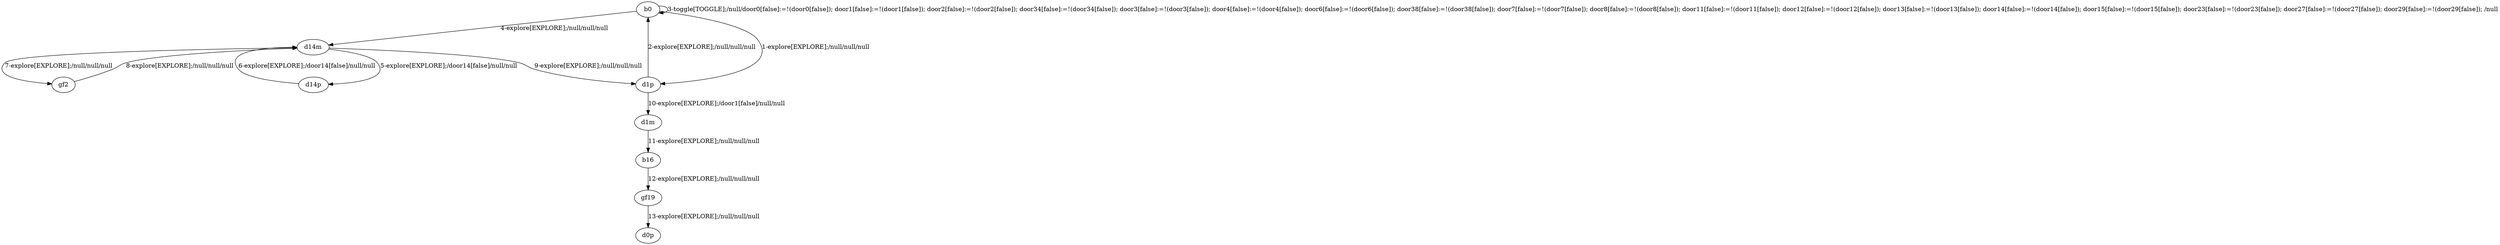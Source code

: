 # Total number of goals covered by this test: 2
# b16 --> gf19
# gf19 --> d0p

digraph g {
"b0" -> "d1p" [label = "1-explore[EXPLORE];/null/null/null"];
"d1p" -> "b0" [label = "2-explore[EXPLORE];/null/null/null"];
"b0" -> "b0" [label = "3-toggle[TOGGLE];/null/door0[false]:=!(door0[false]); door1[false]:=!(door1[false]); door2[false]:=!(door2[false]); door34[false]:=!(door34[false]); door3[false]:=!(door3[false]); door4[false]:=!(door4[false]); door6[false]:=!(door6[false]); door38[false]:=!(door38[false]); door7[false]:=!(door7[false]); door8[false]:=!(door8[false]); door11[false]:=!(door11[false]); door12[false]:=!(door12[false]); door13[false]:=!(door13[false]); door14[false]:=!(door14[false]); door15[false]:=!(door15[false]); door23[false]:=!(door23[false]); door27[false]:=!(door27[false]); door29[false]:=!(door29[false]); /null"];
"b0" -> "d14m" [label = "4-explore[EXPLORE];/null/null/null"];
"d14m" -> "d14p" [label = "5-explore[EXPLORE];/door14[false]/null/null"];
"d14p" -> "d14m" [label = "6-explore[EXPLORE];/door14[false]/null/null"];
"d14m" -> "gf2" [label = "7-explore[EXPLORE];/null/null/null"];
"gf2" -> "d14m" [label = "8-explore[EXPLORE];/null/null/null"];
"d14m" -> "d1p" [label = "9-explore[EXPLORE];/null/null/null"];
"d1p" -> "d1m" [label = "10-explore[EXPLORE];/door1[false]/null/null"];
"d1m" -> "b16" [label = "11-explore[EXPLORE];/null/null/null"];
"b16" -> "gf19" [label = "12-explore[EXPLORE];/null/null/null"];
"gf19" -> "d0p" [label = "13-explore[EXPLORE];/null/null/null"];
}